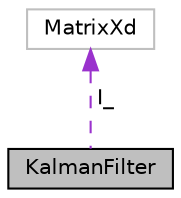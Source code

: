 digraph "KalmanFilter"
{
  edge [fontname="Helvetica",fontsize="10",labelfontname="Helvetica",labelfontsize="10"];
  node [fontname="Helvetica",fontsize="10",shape=record];
  Node1 [label="KalmanFilter",height=0.2,width=0.4,color="black", fillcolor="grey75", style="filled", fontcolor="black"];
  Node2 -> Node1 [dir="back",color="darkorchid3",fontsize="10",style="dashed",label=" I_" ,fontname="Helvetica"];
  Node2 [label="MatrixXd",height=0.2,width=0.4,color="grey75", fillcolor="white", style="filled"];
}
